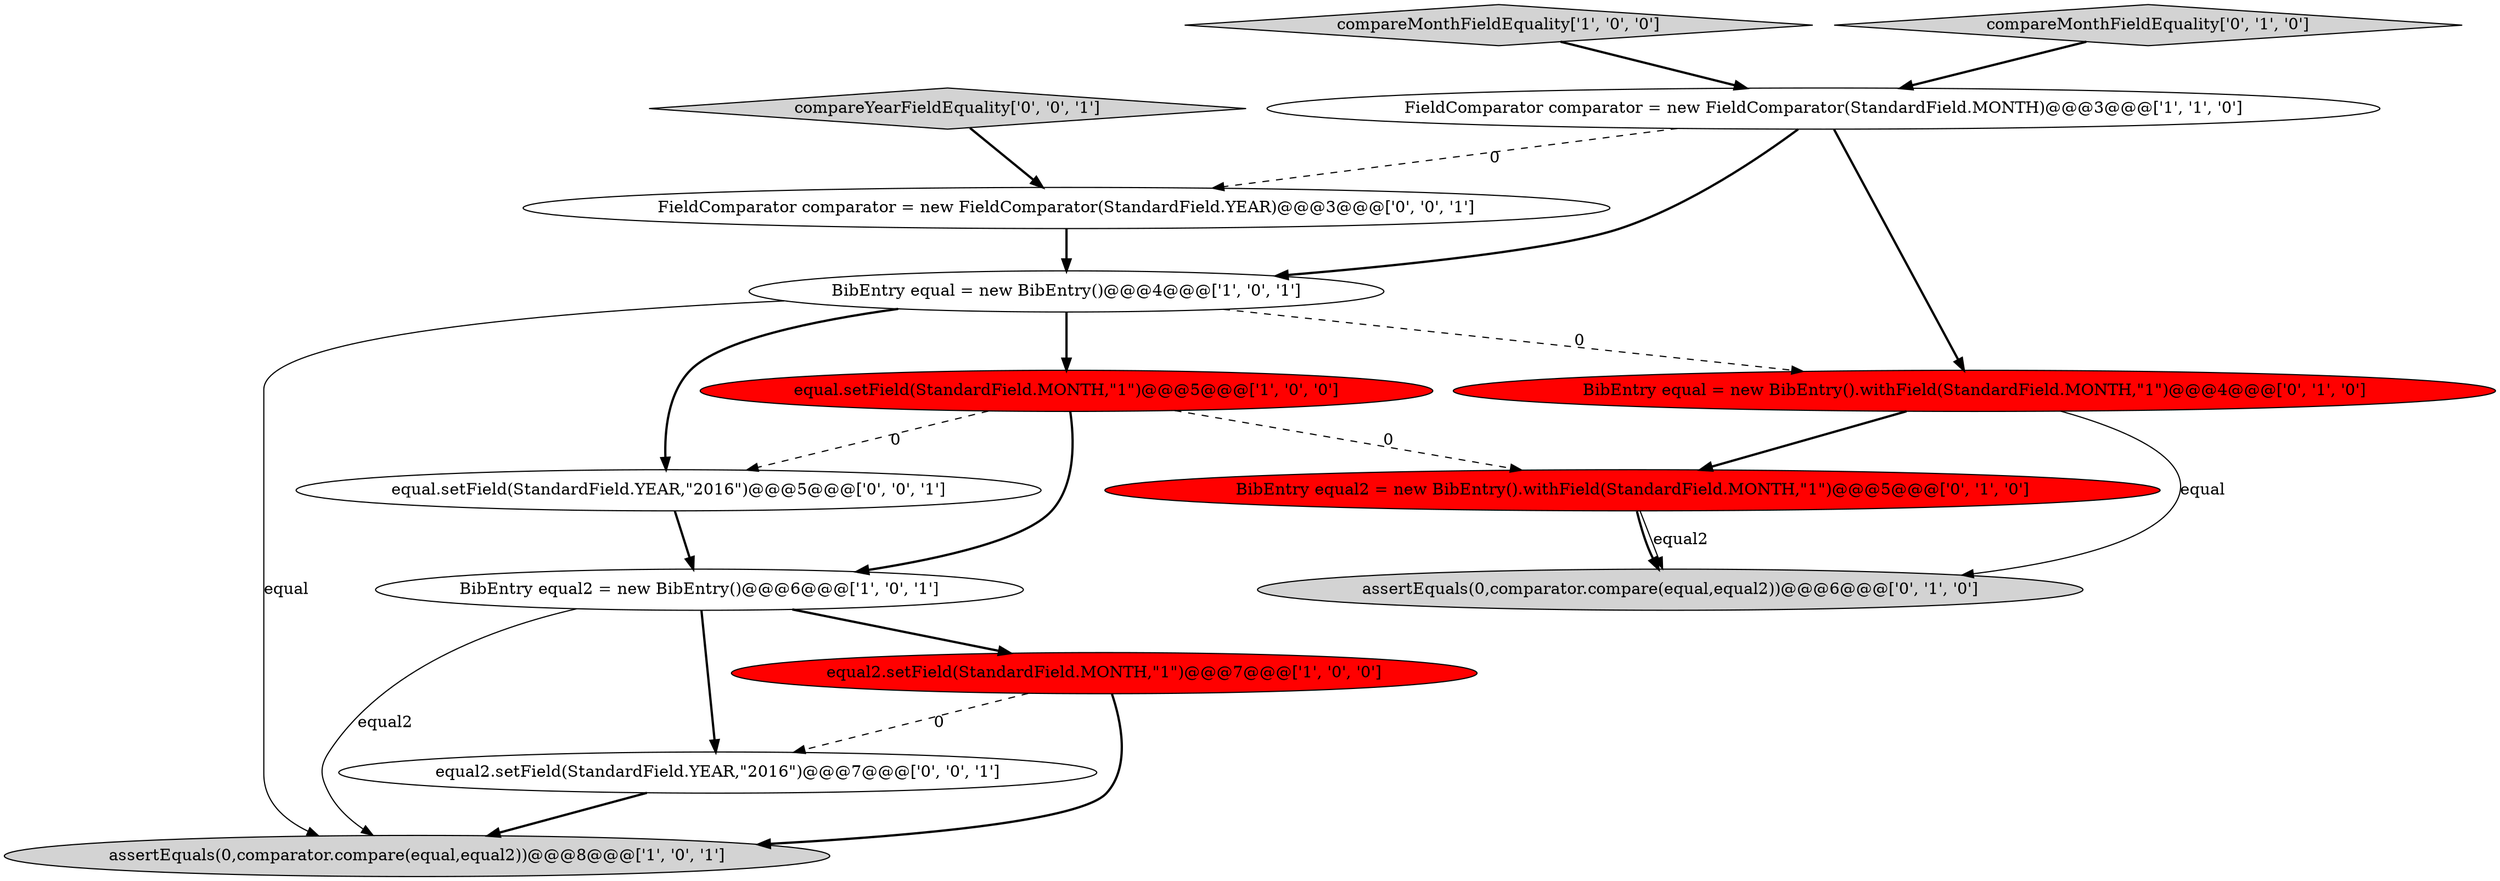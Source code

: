 digraph {
8 [style = filled, label = "assertEquals(0,comparator.compare(equal,equal2))@@@6@@@['0', '1', '0']", fillcolor = lightgray, shape = ellipse image = "AAA0AAABBB2BBB"];
4 [style = filled, label = "compareMonthFieldEquality['1', '0', '0']", fillcolor = lightgray, shape = diamond image = "AAA0AAABBB1BBB"];
5 [style = filled, label = "BibEntry equal = new BibEntry()@@@4@@@['1', '0', '1']", fillcolor = white, shape = ellipse image = "AAA0AAABBB1BBB"];
6 [style = filled, label = "equal2.setField(StandardField.MONTH,\"1\")@@@7@@@['1', '0', '0']", fillcolor = red, shape = ellipse image = "AAA1AAABBB1BBB"];
11 [style = filled, label = "FieldComparator comparator = new FieldComparator(StandardField.YEAR)@@@3@@@['0', '0', '1']", fillcolor = white, shape = ellipse image = "AAA0AAABBB3BBB"];
9 [style = filled, label = "BibEntry equal = new BibEntry().withField(StandardField.MONTH,\"1\")@@@4@@@['0', '1', '0']", fillcolor = red, shape = ellipse image = "AAA1AAABBB2BBB"];
1 [style = filled, label = "BibEntry equal2 = new BibEntry()@@@6@@@['1', '0', '1']", fillcolor = white, shape = ellipse image = "AAA0AAABBB1BBB"];
10 [style = filled, label = "compareMonthFieldEquality['0', '1', '0']", fillcolor = lightgray, shape = diamond image = "AAA0AAABBB2BBB"];
2 [style = filled, label = "assertEquals(0,comparator.compare(equal,equal2))@@@8@@@['1', '0', '1']", fillcolor = lightgray, shape = ellipse image = "AAA0AAABBB1BBB"];
14 [style = filled, label = "compareYearFieldEquality['0', '0', '1']", fillcolor = lightgray, shape = diamond image = "AAA0AAABBB3BBB"];
3 [style = filled, label = "equal.setField(StandardField.MONTH,\"1\")@@@5@@@['1', '0', '0']", fillcolor = red, shape = ellipse image = "AAA1AAABBB1BBB"];
13 [style = filled, label = "equal2.setField(StandardField.YEAR,\"2016\")@@@7@@@['0', '0', '1']", fillcolor = white, shape = ellipse image = "AAA0AAABBB3BBB"];
12 [style = filled, label = "equal.setField(StandardField.YEAR,\"2016\")@@@5@@@['0', '0', '1']", fillcolor = white, shape = ellipse image = "AAA0AAABBB3BBB"];
7 [style = filled, label = "BibEntry equal2 = new BibEntry().withField(StandardField.MONTH,\"1\")@@@5@@@['0', '1', '0']", fillcolor = red, shape = ellipse image = "AAA1AAABBB2BBB"];
0 [style = filled, label = "FieldComparator comparator = new FieldComparator(StandardField.MONTH)@@@3@@@['1', '1', '0']", fillcolor = white, shape = ellipse image = "AAA0AAABBB1BBB"];
5->3 [style = bold, label=""];
0->9 [style = bold, label=""];
3->1 [style = bold, label=""];
3->7 [style = dashed, label="0"];
7->8 [style = solid, label="equal2"];
5->9 [style = dashed, label="0"];
0->11 [style = dashed, label="0"];
9->7 [style = bold, label=""];
7->8 [style = bold, label=""];
12->1 [style = bold, label=""];
1->13 [style = bold, label=""];
9->8 [style = solid, label="equal"];
4->0 [style = bold, label=""];
6->2 [style = bold, label=""];
11->5 [style = bold, label=""];
1->2 [style = solid, label="equal2"];
1->6 [style = bold, label=""];
3->12 [style = dashed, label="0"];
6->13 [style = dashed, label="0"];
5->12 [style = bold, label=""];
5->2 [style = solid, label="equal"];
10->0 [style = bold, label=""];
14->11 [style = bold, label=""];
0->5 [style = bold, label=""];
13->2 [style = bold, label=""];
}
